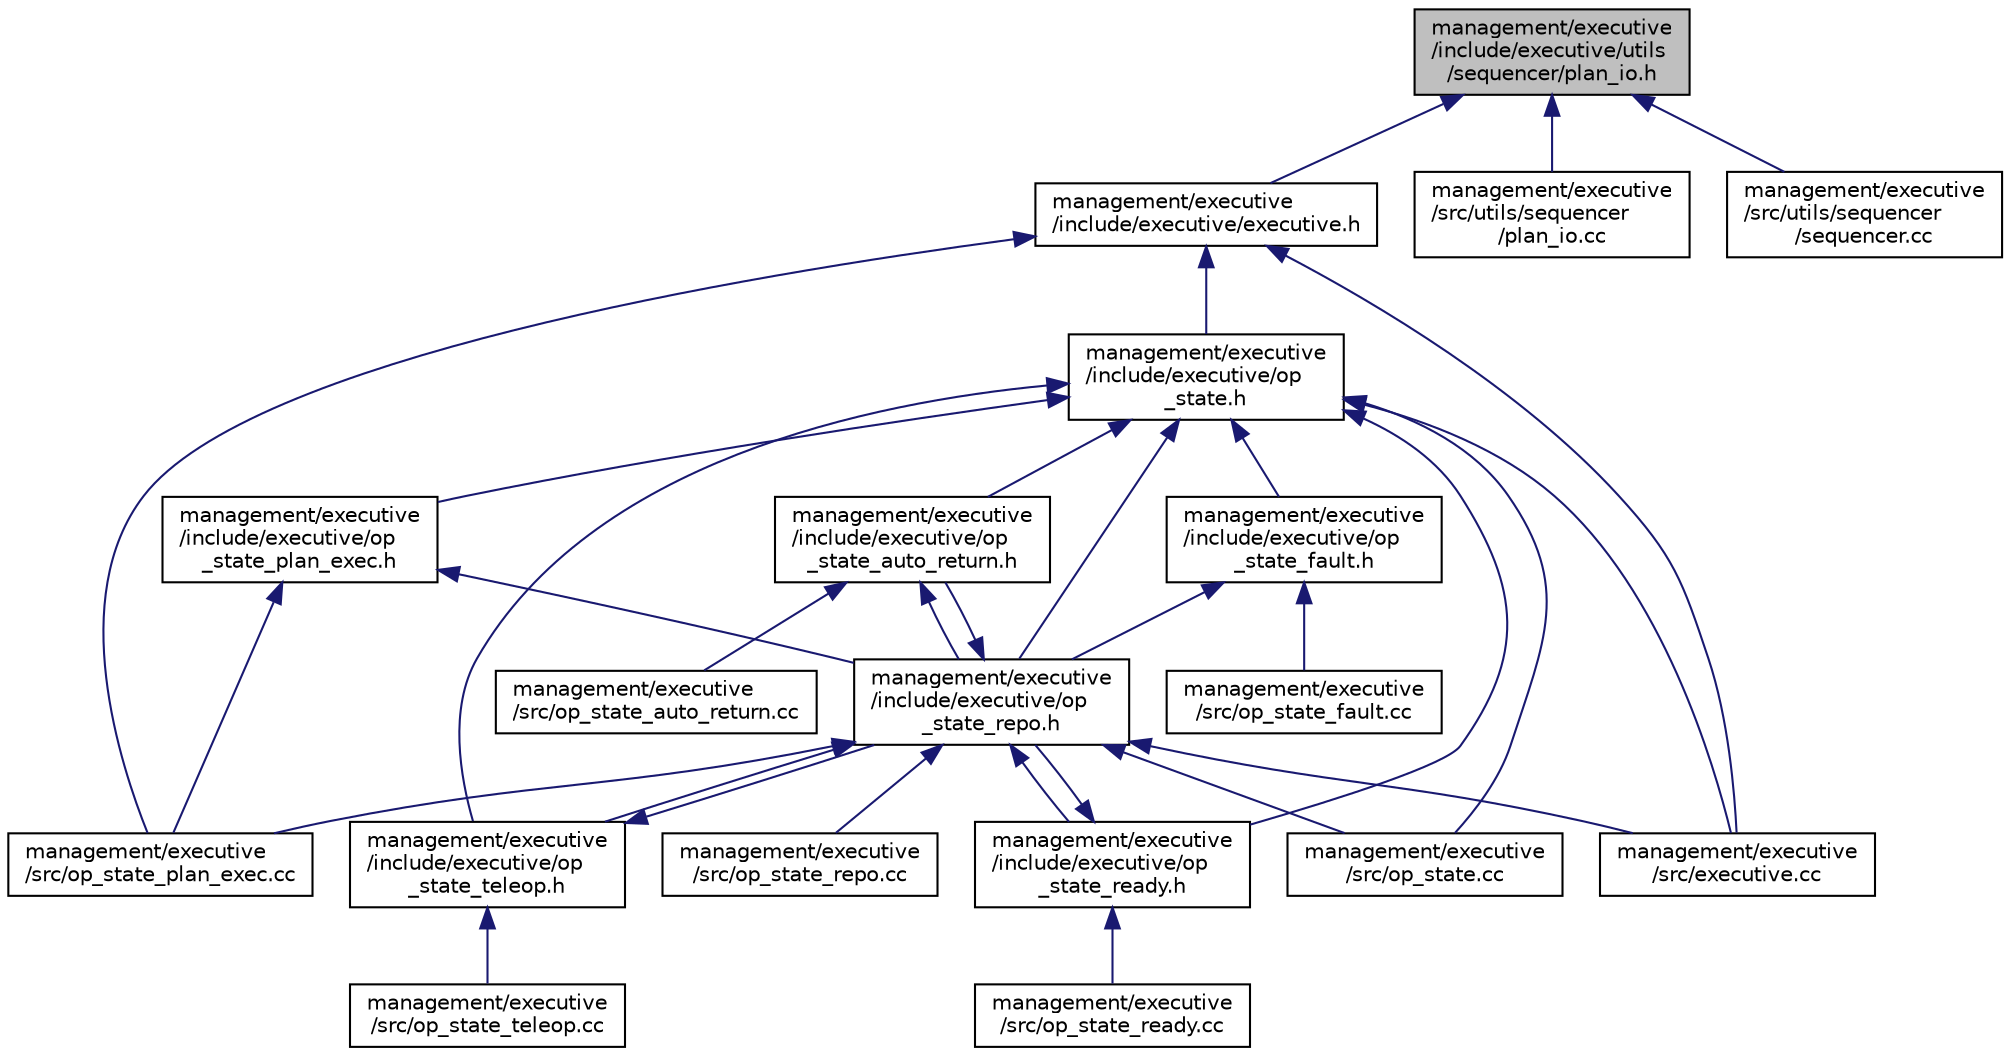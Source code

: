 digraph "management/executive/include/executive/utils/sequencer/plan_io.h"
{
 // LATEX_PDF_SIZE
  edge [fontname="Helvetica",fontsize="10",labelfontname="Helvetica",labelfontsize="10"];
  node [fontname="Helvetica",fontsize="10",shape=record];
  Node1 [label="management/executive\l/include/executive/utils\l/sequencer/plan_io.h",height=0.2,width=0.4,color="black", fillcolor="grey75", style="filled", fontcolor="black",tooltip=" "];
  Node1 -> Node2 [dir="back",color="midnightblue",fontsize="10",style="solid",fontname="Helvetica"];
  Node2 [label="management/executive\l/include/executive/executive.h",height=0.2,width=0.4,color="black", fillcolor="white", style="filled",URL="$executive_8h.html",tooltip=" "];
  Node2 -> Node3 [dir="back",color="midnightblue",fontsize="10",style="solid",fontname="Helvetica"];
  Node3 [label="management/executive\l/include/executive/op\l_state.h",height=0.2,width=0.4,color="black", fillcolor="white", style="filled",URL="$op__state_8h.html",tooltip=" "];
  Node3 -> Node4 [dir="back",color="midnightblue",fontsize="10",style="solid",fontname="Helvetica"];
  Node4 [label="management/executive\l/include/executive/op\l_state_auto_return.h",height=0.2,width=0.4,color="black", fillcolor="white", style="filled",URL="$op__state__auto__return_8h.html",tooltip=" "];
  Node4 -> Node5 [dir="back",color="midnightblue",fontsize="10",style="solid",fontname="Helvetica"];
  Node5 [label="management/executive\l/include/executive/op\l_state_repo.h",height=0.2,width=0.4,color="black", fillcolor="white", style="filled",URL="$op__state__repo_8h.html",tooltip=" "];
  Node5 -> Node4 [dir="back",color="midnightblue",fontsize="10",style="solid",fontname="Helvetica"];
  Node5 -> Node6 [dir="back",color="midnightblue",fontsize="10",style="solid",fontname="Helvetica"];
  Node6 [label="management/executive\l/include/executive/op\l_state_ready.h",height=0.2,width=0.4,color="black", fillcolor="white", style="filled",URL="$op__state__ready_8h.html",tooltip=" "];
  Node6 -> Node5 [dir="back",color="midnightblue",fontsize="10",style="solid",fontname="Helvetica"];
  Node6 -> Node7 [dir="back",color="midnightblue",fontsize="10",style="solid",fontname="Helvetica"];
  Node7 [label="management/executive\l/src/op_state_ready.cc",height=0.2,width=0.4,color="black", fillcolor="white", style="filled",URL="$op__state__ready_8cc.html",tooltip=" "];
  Node5 -> Node8 [dir="back",color="midnightblue",fontsize="10",style="solid",fontname="Helvetica"];
  Node8 [label="management/executive\l/include/executive/op\l_state_teleop.h",height=0.2,width=0.4,color="black", fillcolor="white", style="filled",URL="$op__state__teleop_8h.html",tooltip=" "];
  Node8 -> Node5 [dir="back",color="midnightblue",fontsize="10",style="solid",fontname="Helvetica"];
  Node8 -> Node9 [dir="back",color="midnightblue",fontsize="10",style="solid",fontname="Helvetica"];
  Node9 [label="management/executive\l/src/op_state_teleop.cc",height=0.2,width=0.4,color="black", fillcolor="white", style="filled",URL="$op__state__teleop_8cc.html",tooltip=" "];
  Node5 -> Node10 [dir="back",color="midnightblue",fontsize="10",style="solid",fontname="Helvetica"];
  Node10 [label="management/executive\l/src/executive.cc",height=0.2,width=0.4,color="black", fillcolor="white", style="filled",URL="$executive_8cc.html",tooltip=" "];
  Node5 -> Node11 [dir="back",color="midnightblue",fontsize="10",style="solid",fontname="Helvetica"];
  Node11 [label="management/executive\l/src/op_state.cc",height=0.2,width=0.4,color="black", fillcolor="white", style="filled",URL="$op__state_8cc.html",tooltip=" "];
  Node5 -> Node12 [dir="back",color="midnightblue",fontsize="10",style="solid",fontname="Helvetica"];
  Node12 [label="management/executive\l/src/op_state_plan_exec.cc",height=0.2,width=0.4,color="black", fillcolor="white", style="filled",URL="$op__state__plan__exec_8cc.html",tooltip=" "];
  Node5 -> Node13 [dir="back",color="midnightblue",fontsize="10",style="solid",fontname="Helvetica"];
  Node13 [label="management/executive\l/src/op_state_repo.cc",height=0.2,width=0.4,color="black", fillcolor="white", style="filled",URL="$op__state__repo_8cc.html",tooltip=" "];
  Node4 -> Node14 [dir="back",color="midnightblue",fontsize="10",style="solid",fontname="Helvetica"];
  Node14 [label="management/executive\l/src/op_state_auto_return.cc",height=0.2,width=0.4,color="black", fillcolor="white", style="filled",URL="$op__state__auto__return_8cc.html",tooltip=" "];
  Node3 -> Node15 [dir="back",color="midnightblue",fontsize="10",style="solid",fontname="Helvetica"];
  Node15 [label="management/executive\l/include/executive/op\l_state_fault.h",height=0.2,width=0.4,color="black", fillcolor="white", style="filled",URL="$op__state__fault_8h.html",tooltip=" "];
  Node15 -> Node5 [dir="back",color="midnightblue",fontsize="10",style="solid",fontname="Helvetica"];
  Node15 -> Node16 [dir="back",color="midnightblue",fontsize="10",style="solid",fontname="Helvetica"];
  Node16 [label="management/executive\l/src/op_state_fault.cc",height=0.2,width=0.4,color="black", fillcolor="white", style="filled",URL="$op__state__fault_8cc.html",tooltip=" "];
  Node3 -> Node17 [dir="back",color="midnightblue",fontsize="10",style="solid",fontname="Helvetica"];
  Node17 [label="management/executive\l/include/executive/op\l_state_plan_exec.h",height=0.2,width=0.4,color="black", fillcolor="white", style="filled",URL="$op__state__plan__exec_8h.html",tooltip=" "];
  Node17 -> Node5 [dir="back",color="midnightblue",fontsize="10",style="solid",fontname="Helvetica"];
  Node17 -> Node12 [dir="back",color="midnightblue",fontsize="10",style="solid",fontname="Helvetica"];
  Node3 -> Node6 [dir="back",color="midnightblue",fontsize="10",style="solid",fontname="Helvetica"];
  Node3 -> Node5 [dir="back",color="midnightblue",fontsize="10",style="solid",fontname="Helvetica"];
  Node3 -> Node8 [dir="back",color="midnightblue",fontsize="10",style="solid",fontname="Helvetica"];
  Node3 -> Node10 [dir="back",color="midnightblue",fontsize="10",style="solid",fontname="Helvetica"];
  Node3 -> Node11 [dir="back",color="midnightblue",fontsize="10",style="solid",fontname="Helvetica"];
  Node2 -> Node10 [dir="back",color="midnightblue",fontsize="10",style="solid",fontname="Helvetica"];
  Node2 -> Node12 [dir="back",color="midnightblue",fontsize="10",style="solid",fontname="Helvetica"];
  Node1 -> Node18 [dir="back",color="midnightblue",fontsize="10",style="solid",fontname="Helvetica"];
  Node18 [label="management/executive\l/src/utils/sequencer\l/plan_io.cc",height=0.2,width=0.4,color="black", fillcolor="white", style="filled",URL="$plan__io_8cc.html",tooltip=" "];
  Node1 -> Node19 [dir="back",color="midnightblue",fontsize="10",style="solid",fontname="Helvetica"];
  Node19 [label="management/executive\l/src/utils/sequencer\l/sequencer.cc",height=0.2,width=0.4,color="black", fillcolor="white", style="filled",URL="$sequencer_8cc.html",tooltip=" "];
}
